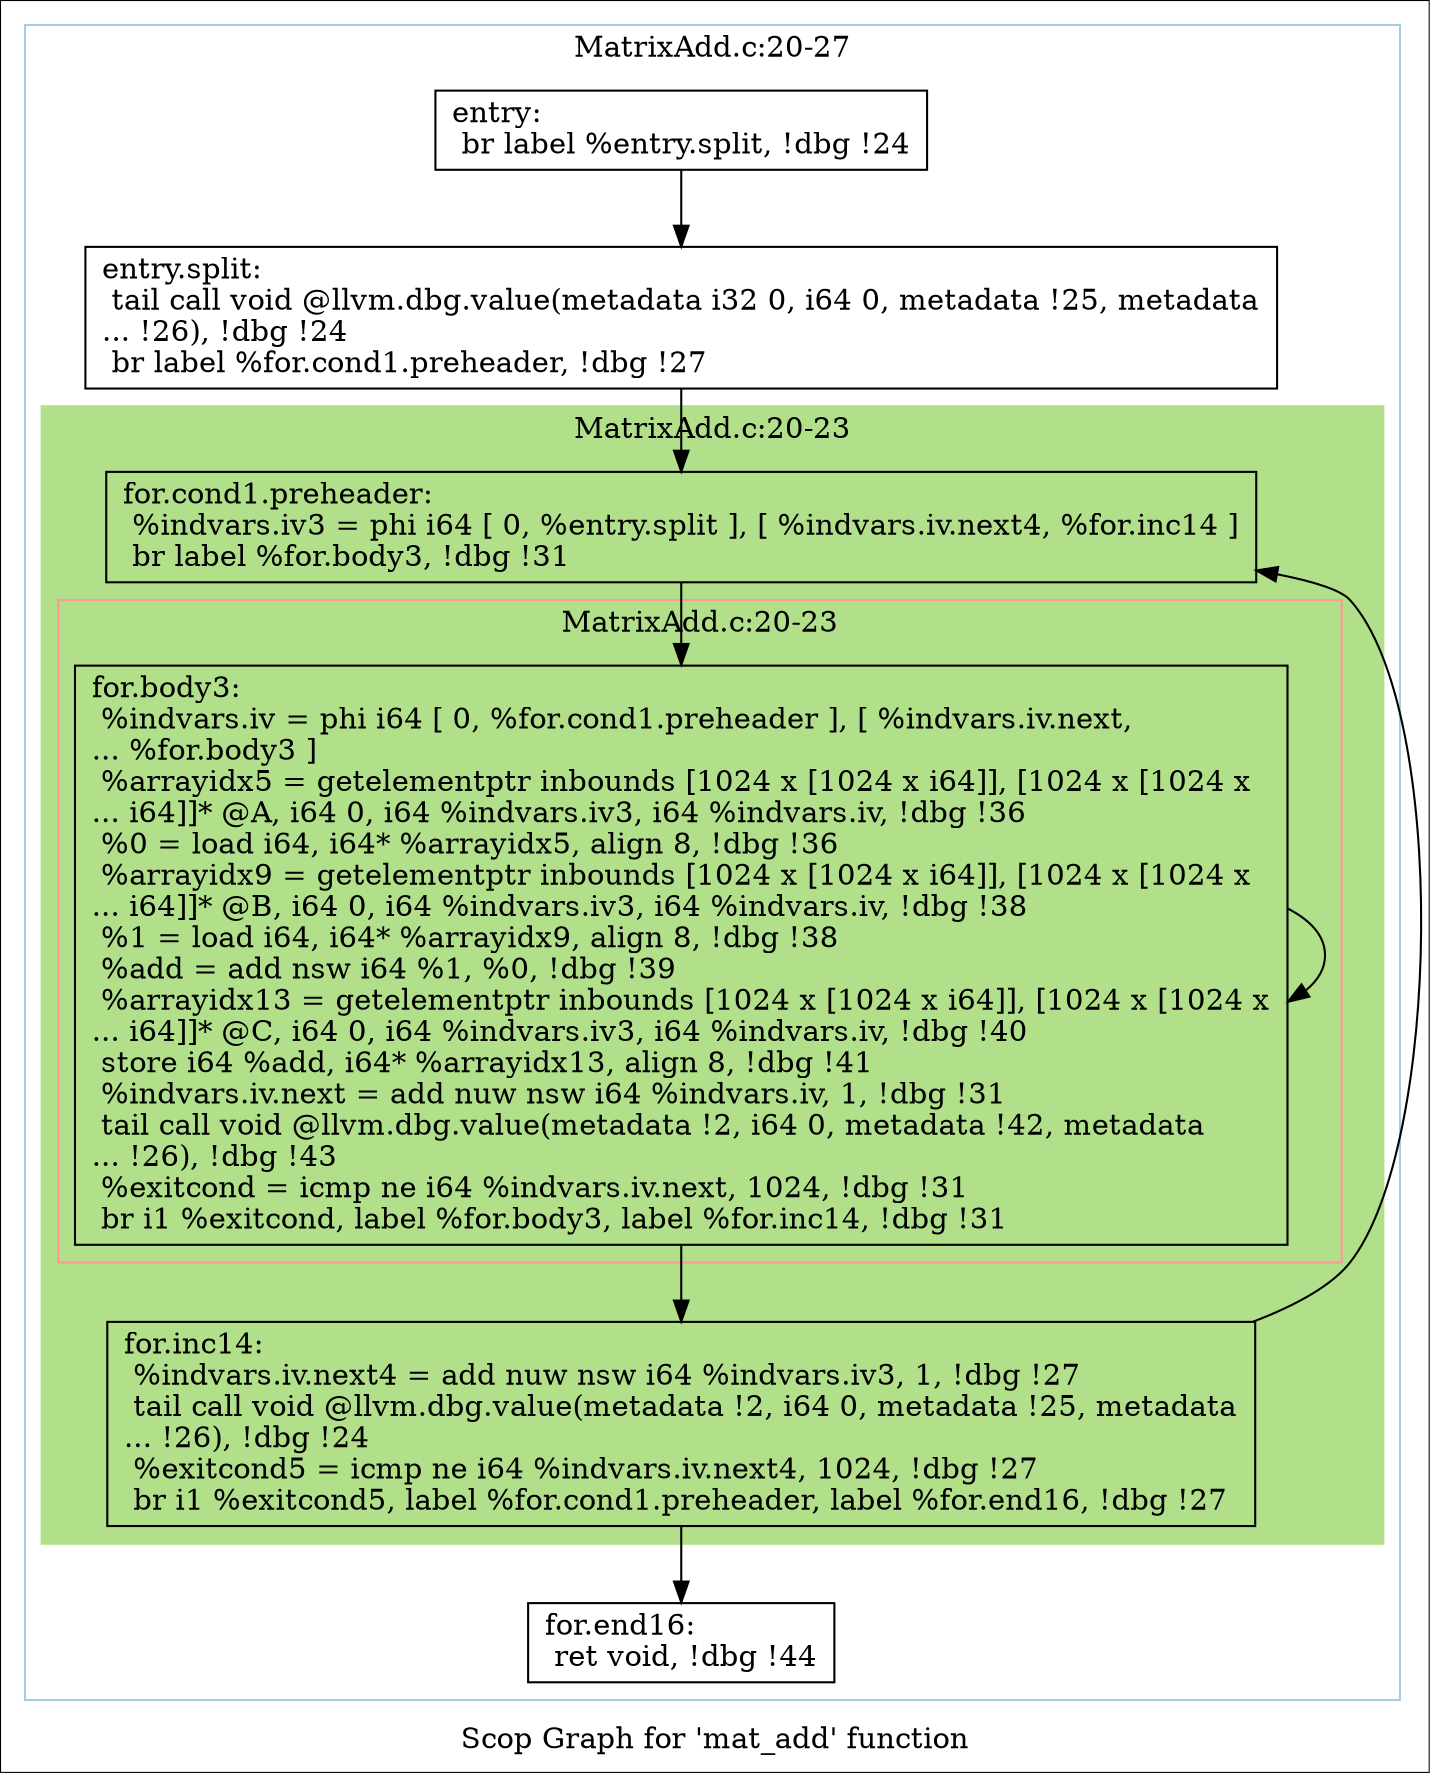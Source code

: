digraph "Scop Graph for 'mat_add' function" {
	label="Scop Graph for 'mat_add' function";

	Node0x69860e0 [shape=record,label="{entry:\l  br label %entry.split, !dbg !24\l}"];
	Node0x69860e0 -> Node0x6977600;
	Node0x6977600 [shape=record,label="{entry.split:                                      \l  tail call void @llvm.dbg.value(metadata i32 0, i64 0, metadata !25, metadata\l... !26), !dbg !24\l  br label %for.cond1.preheader, !dbg !27\l}"];
	Node0x6977600 -> Node0x6977620;
	Node0x6977620 [shape=record,label="{for.cond1.preheader:                              \l  %indvars.iv3 = phi i64 [ 0, %entry.split ], [ %indvars.iv.next4, %for.inc14 ]\l  br label %for.body3, !dbg !31\l}"];
	Node0x6977620 -> Node0x6987b80;
	Node0x6987b80 [shape=record,label="{for.body3:                                        \l  %indvars.iv = phi i64 [ 0, %for.cond1.preheader ], [ %indvars.iv.next,\l... %for.body3 ]\l  %arrayidx5 = getelementptr inbounds [1024 x [1024 x i64]], [1024 x [1024 x\l... i64]]* @A, i64 0, i64 %indvars.iv3, i64 %indvars.iv, !dbg !36\l  %0 = load i64, i64* %arrayidx5, align 8, !dbg !36\l  %arrayidx9 = getelementptr inbounds [1024 x [1024 x i64]], [1024 x [1024 x\l... i64]]* @B, i64 0, i64 %indvars.iv3, i64 %indvars.iv, !dbg !38\l  %1 = load i64, i64* %arrayidx9, align 8, !dbg !38\l  %add = add nsw i64 %1, %0, !dbg !39\l  %arrayidx13 = getelementptr inbounds [1024 x [1024 x i64]], [1024 x [1024 x\l... i64]]* @C, i64 0, i64 %indvars.iv3, i64 %indvars.iv, !dbg !40\l  store i64 %add, i64* %arrayidx13, align 8, !dbg !41\l  %indvars.iv.next = add nuw nsw i64 %indvars.iv, 1, !dbg !31\l  tail call void @llvm.dbg.value(metadata !2, i64 0, metadata !42, metadata\l... !26), !dbg !43\l  %exitcond = icmp ne i64 %indvars.iv.next, 1024, !dbg !31\l  br i1 %exitcond, label %for.body3, label %for.inc14, !dbg !31\l}"];
	Node0x6987b80 -> Node0x6987b80[constraint=false];
	Node0x6987b80 -> Node0x69ad4a0;
	Node0x69ad4a0 [shape=record,label="{for.inc14:                                        \l  %indvars.iv.next4 = add nuw nsw i64 %indvars.iv3, 1, !dbg !27\l  tail call void @llvm.dbg.value(metadata !2, i64 0, metadata !25, metadata\l... !26), !dbg !24\l  %exitcond5 = icmp ne i64 %indvars.iv.next4, 1024, !dbg !27\l  br i1 %exitcond5, label %for.cond1.preheader, label %for.end16, !dbg !27\l}"];
	Node0x69ad4a0 -> Node0x6977620[constraint=false];
	Node0x69ad4a0 -> Node0x6989c80;
	Node0x6989c80 [shape=record,label="{for.end16:                                        \l  ret void, !dbg !44\l}"];
	colorscheme = "paired12"
        subgraph cluster_0x6988290 {
          label = "MatrixAdd.c:20-27
";
          style = solid;
          color = 1
          subgraph cluster_0x697c9d0 {
            label = "MatrixAdd.c:20-23
";
            style = filled;
            color = 3            subgraph cluster_0x6980460 {
              label = "MatrixAdd.c:20-23
";
              style = solid;
              color = 5
              Node0x6987b80;
            }
            Node0x6977620;
            Node0x69ad4a0;
          }
          Node0x69860e0;
          Node0x6977600;
          Node0x6989c80;
        }
}

